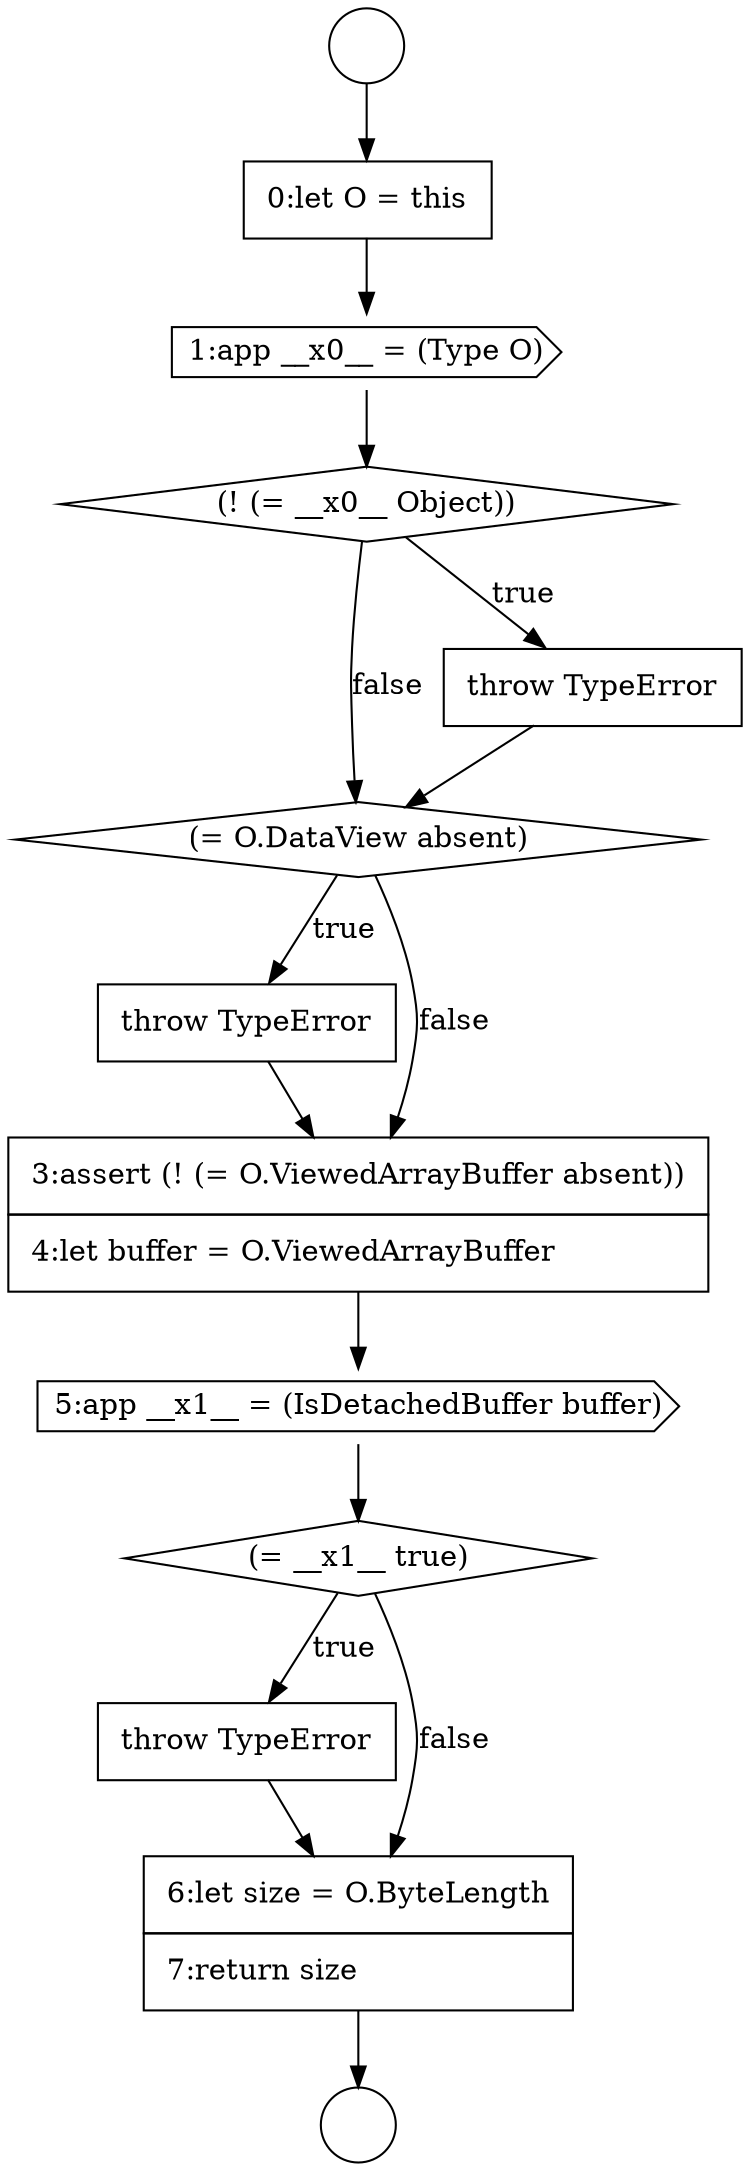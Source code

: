 digraph {
  node16013 [shape=none, margin=0, label=<<font color="black">
    <table border="0" cellborder="1" cellspacing="0" cellpadding="10">
      <tr><td align="left">0:let O = this</td></tr>
    </table>
  </font>> color="black" fillcolor="white" style=filled]
  node16022 [shape=none, margin=0, label=<<font color="black">
    <table border="0" cellborder="1" cellspacing="0" cellpadding="10">
      <tr><td align="left">throw TypeError</td></tr>
    </table>
  </font>> color="black" fillcolor="white" style=filled]
  node16018 [shape=none, margin=0, label=<<font color="black">
    <table border="0" cellborder="1" cellspacing="0" cellpadding="10">
      <tr><td align="left">throw TypeError</td></tr>
    </table>
  </font>> color="black" fillcolor="white" style=filled]
  node16019 [shape=none, margin=0, label=<<font color="black">
    <table border="0" cellborder="1" cellspacing="0" cellpadding="10">
      <tr><td align="left">3:assert (! (= O.ViewedArrayBuffer absent))</td></tr>
      <tr><td align="left">4:let buffer = O.ViewedArrayBuffer</td></tr>
    </table>
  </font>> color="black" fillcolor="white" style=filled]
  node16023 [shape=none, margin=0, label=<<font color="black">
    <table border="0" cellborder="1" cellspacing="0" cellpadding="10">
      <tr><td align="left">6:let size = O.ByteLength</td></tr>
      <tr><td align="left">7:return size</td></tr>
    </table>
  </font>> color="black" fillcolor="white" style=filled]
  node16012 [shape=circle label=" " color="black" fillcolor="white" style=filled]
  node16014 [shape=cds, label=<<font color="black">1:app __x0__ = (Type O)</font>> color="black" fillcolor="white" style=filled]
  node16021 [shape=diamond, label=<<font color="black">(= __x1__ true)</font>> color="black" fillcolor="white" style=filled]
  node16017 [shape=diamond, label=<<font color="black">(= O.DataView absent)</font>> color="black" fillcolor="white" style=filled]
  node16011 [shape=circle label=" " color="black" fillcolor="white" style=filled]
  node16016 [shape=none, margin=0, label=<<font color="black">
    <table border="0" cellborder="1" cellspacing="0" cellpadding="10">
      <tr><td align="left">throw TypeError</td></tr>
    </table>
  </font>> color="black" fillcolor="white" style=filled]
  node16015 [shape=diamond, label=<<font color="black">(! (= __x0__ Object))</font>> color="black" fillcolor="white" style=filled]
  node16020 [shape=cds, label=<<font color="black">5:app __x1__ = (IsDetachedBuffer buffer)</font>> color="black" fillcolor="white" style=filled]
  node16020 -> node16021 [ color="black"]
  node16021 -> node16022 [label=<<font color="black">true</font>> color="black"]
  node16021 -> node16023 [label=<<font color="black">false</font>> color="black"]
  node16015 -> node16016 [label=<<font color="black">true</font>> color="black"]
  node16015 -> node16017 [label=<<font color="black">false</font>> color="black"]
  node16014 -> node16015 [ color="black"]
  node16018 -> node16019 [ color="black"]
  node16019 -> node16020 [ color="black"]
  node16016 -> node16017 [ color="black"]
  node16022 -> node16023 [ color="black"]
  node16017 -> node16018 [label=<<font color="black">true</font>> color="black"]
  node16017 -> node16019 [label=<<font color="black">false</font>> color="black"]
  node16013 -> node16014 [ color="black"]
  node16023 -> node16012 [ color="black"]
  node16011 -> node16013 [ color="black"]
}
